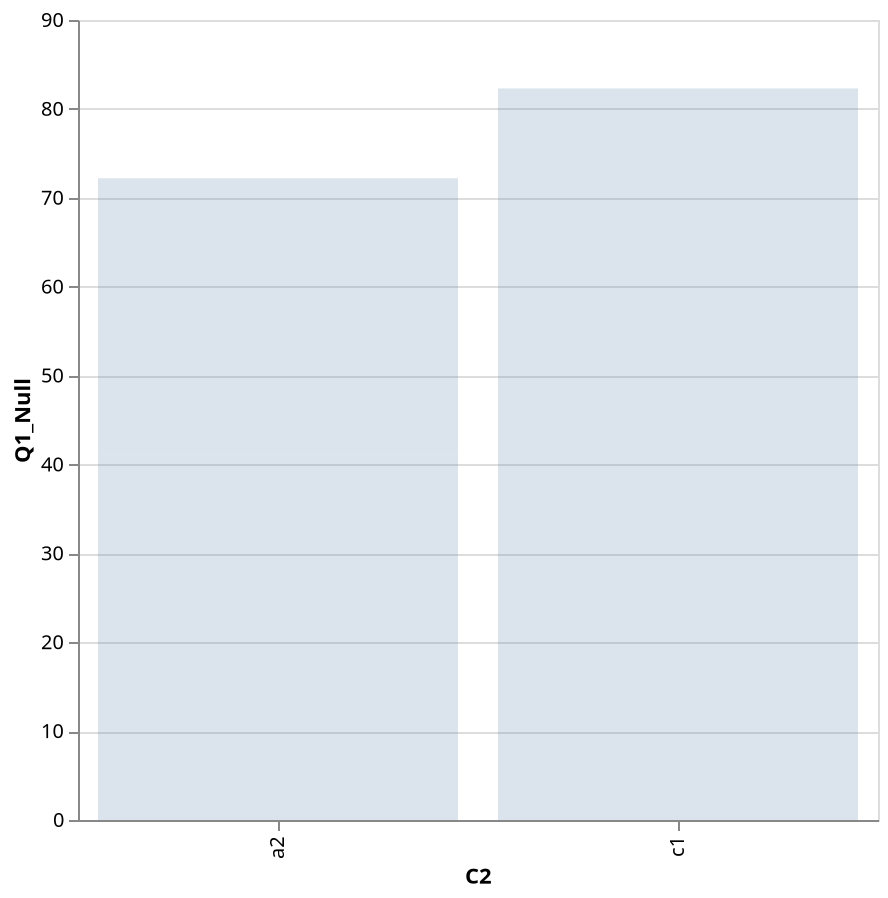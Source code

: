 {
  "$schema": "https://vega.github.io/schema/vega/v5.json",
  "background": "white",
  "padding": 5,
  "width": 400,
  "height": 400,
  "style": "cell",
  "data": [
    {
      "name": "source_0",
      "values": [
        {"Q1_Null": null, "C2": "a1"},
        {"Q1_Null": null, "C2": "b1"},
        {"Q1_Null": 82.3, "C2": "c1"},
        {"Q1_Null": 41.1, "C2": "a2"},
        {"Q1_Null": 31.1, "C2": "a2"}
      ]
    },
    {
      "name": "data_0",
      "source": "source_0",
      "transform": [
        {
          "type": "stack",
          "groupby": ["C2"],
          "field": "Q1_Null",
          "sort": {"field": [], "order": []},
          "as": ["Q1_Null_start", "Q1_Null_end"],
          "offset": "zero"
        },
        {
          "type": "filter",
          "expr": "isValid(datum[\"Q1_Null\"]) && isFinite(+datum[\"Q1_Null\"])"
        }
      ]
    }
  ],
  "marks": [
    {
      "name": "layer_0_marks",
      "type": "rect",
      "style": ["bar"],
      "from": {"data": "data_0"},
      "encode": {
        "update": {
          "fill": {"value": "#4c78a8"},
          "opacity": {"test": "false", "value": 0.2},
          "ariaRoleDescription": {"value": "bar"},
          "description": {
            "signal": "\"C2: \" + (isValid(datum[\"C2\"]) ? datum[\"C2\"] : \"\"+datum[\"C2\"]) + \"; Q1_Null: \" + (format(datum[\"Q1_Null\"], \"\"))"
          },
          "x": {"scale": "x", "field": "C2"},
          "width": {"signal": "max(0.25, bandwidth('x'))"},
          "y": {"scale": "y", "field": "Q1_Null_end"},
          "y2": {"scale": "y", "field": "Q1_Null_start"}
        }
      }
    }
  ],
  "scales": [
    {
      "name": "x",
      "type": "band",
      "domain": {"data": "data_0", "field": "C2", "sort": true},
      "range": [0, {"signal": "width"}],
      "paddingInner": 0.1,
      "paddingOuter": 0.05
    },
    {
      "name": "y",
      "type": "linear",
      "domain": {"data": "data_0", "fields": ["Q1_Null_start", "Q1_Null_end"]},
      "range": [{"signal": "height"}, 0],
      "nice": true,
      "zero": true
    }
  ],
  "axes": [
    {
      "scale": "y",
      "orient": "left",
      "gridScale": "x",
      "grid": true,
      "tickCount": {"signal": "ceil(height/40)"},
      "domain": false,
      "labels": false,
      "aria": false,
      "maxExtent": 0,
      "minExtent": 0,
      "ticks": false,
      "zindex": 0
    },
    {
      "scale": "x",
      "orient": "bottom",
      "grid": false,
      "title": "C2",
      "labelAlign": "right",
      "labelAngle": 270,
      "labelBaseline": "middle",
      "zindex": 0
    },
    {
      "scale": "y",
      "orient": "left",
      "grid": false,
      "title": "Q1_Null",
      "labelOverlap": true,
      "tickCount": {"signal": "ceil(height/40)"},
      "zindex": 0
    }
  ]
}

